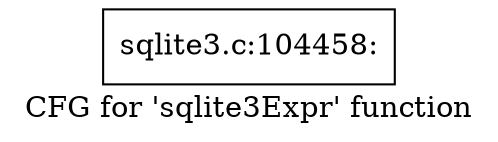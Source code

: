 digraph "CFG for 'sqlite3Expr' function" {
	label="CFG for 'sqlite3Expr' function";

	Node0x55c0f9cb18c0 [shape=record,label="{sqlite3.c:104458:}"];
}
